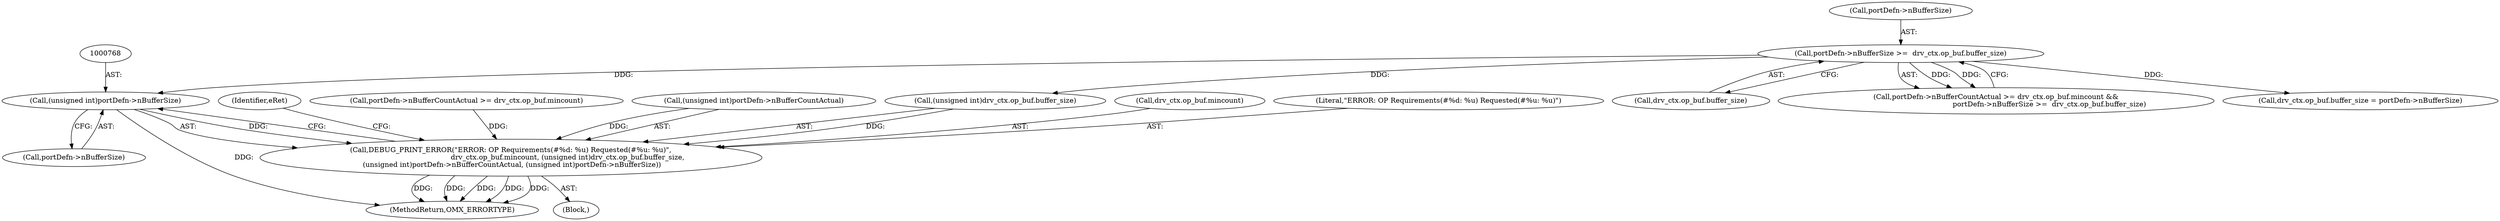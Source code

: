 digraph "0_Android_46e305be6e670a5a0041b0b4861122a0f1aabefa_2@pointer" {
"1000767" [label="(Call,(unsigned int)portDefn->nBufferSize)"];
"1000675" [label="(Call,portDefn->nBufferSize >=  drv_ctx.op_buf.buffer_size)"];
"1000748" [label="(Call,DEBUG_PRINT_ERROR(\"ERROR: OP Requirements(#%d: %u) Requested(#%u: %u)\",\n                                                   drv_ctx.op_buf.mincount, (unsigned int)drv_ctx.op_buf.buffer_size,\n (unsigned int)portDefn->nBufferCountActual, (unsigned int)portDefn->nBufferSize))"];
"1000679" [label="(Call,drv_ctx.op_buf.buffer_size)"];
"1000675" [label="(Call,portDefn->nBufferSize >=  drv_ctx.op_buf.buffer_size)"];
"1000665" [label="(Call,portDefn->nBufferCountActual >= drv_ctx.op_buf.mincount &&\n                                                portDefn->nBufferSize >=  drv_ctx.op_buf.buffer_size)"];
"1000762" [label="(Call,(unsigned int)portDefn->nBufferCountActual)"];
"1003102" [label="(MethodReturn,OMX_ERRORTYPE)"];
"1000694" [label="(Call,drv_ctx.op_buf.buffer_size = portDefn->nBufferSize)"];
"1000755" [label="(Call,(unsigned int)drv_ctx.op_buf.buffer_size)"];
"1000769" [label="(Call,portDefn->nBufferSize)"];
"1000747" [label="(Block,)"];
"1000749" [label="(Literal,\"ERROR: OP Requirements(#%d: %u) Requested(#%u: %u)\")"];
"1000750" [label="(Call,drv_ctx.op_buf.mincount)"];
"1000773" [label="(Identifier,eRet)"];
"1000666" [label="(Call,portDefn->nBufferCountActual >= drv_ctx.op_buf.mincount)"];
"1000767" [label="(Call,(unsigned int)portDefn->nBufferSize)"];
"1000748" [label="(Call,DEBUG_PRINT_ERROR(\"ERROR: OP Requirements(#%d: %u) Requested(#%u: %u)\",\n                                                   drv_ctx.op_buf.mincount, (unsigned int)drv_ctx.op_buf.buffer_size,\n (unsigned int)portDefn->nBufferCountActual, (unsigned int)portDefn->nBufferSize))"];
"1000676" [label="(Call,portDefn->nBufferSize)"];
"1000767" -> "1000748"  [label="AST: "];
"1000767" -> "1000769"  [label="CFG: "];
"1000768" -> "1000767"  [label="AST: "];
"1000769" -> "1000767"  [label="AST: "];
"1000748" -> "1000767"  [label="CFG: "];
"1000767" -> "1003102"  [label="DDG: "];
"1000767" -> "1000748"  [label="DDG: "];
"1000675" -> "1000767"  [label="DDG: "];
"1000675" -> "1000665"  [label="AST: "];
"1000675" -> "1000679"  [label="CFG: "];
"1000676" -> "1000675"  [label="AST: "];
"1000679" -> "1000675"  [label="AST: "];
"1000665" -> "1000675"  [label="CFG: "];
"1000675" -> "1000665"  [label="DDG: "];
"1000675" -> "1000665"  [label="DDG: "];
"1000675" -> "1000694"  [label="DDG: "];
"1000675" -> "1000755"  [label="DDG: "];
"1000748" -> "1000747"  [label="AST: "];
"1000749" -> "1000748"  [label="AST: "];
"1000750" -> "1000748"  [label="AST: "];
"1000755" -> "1000748"  [label="AST: "];
"1000762" -> "1000748"  [label="AST: "];
"1000773" -> "1000748"  [label="CFG: "];
"1000748" -> "1003102"  [label="DDG: "];
"1000748" -> "1003102"  [label="DDG: "];
"1000748" -> "1003102"  [label="DDG: "];
"1000748" -> "1003102"  [label="DDG: "];
"1000748" -> "1003102"  [label="DDG: "];
"1000666" -> "1000748"  [label="DDG: "];
"1000755" -> "1000748"  [label="DDG: "];
"1000762" -> "1000748"  [label="DDG: "];
}
